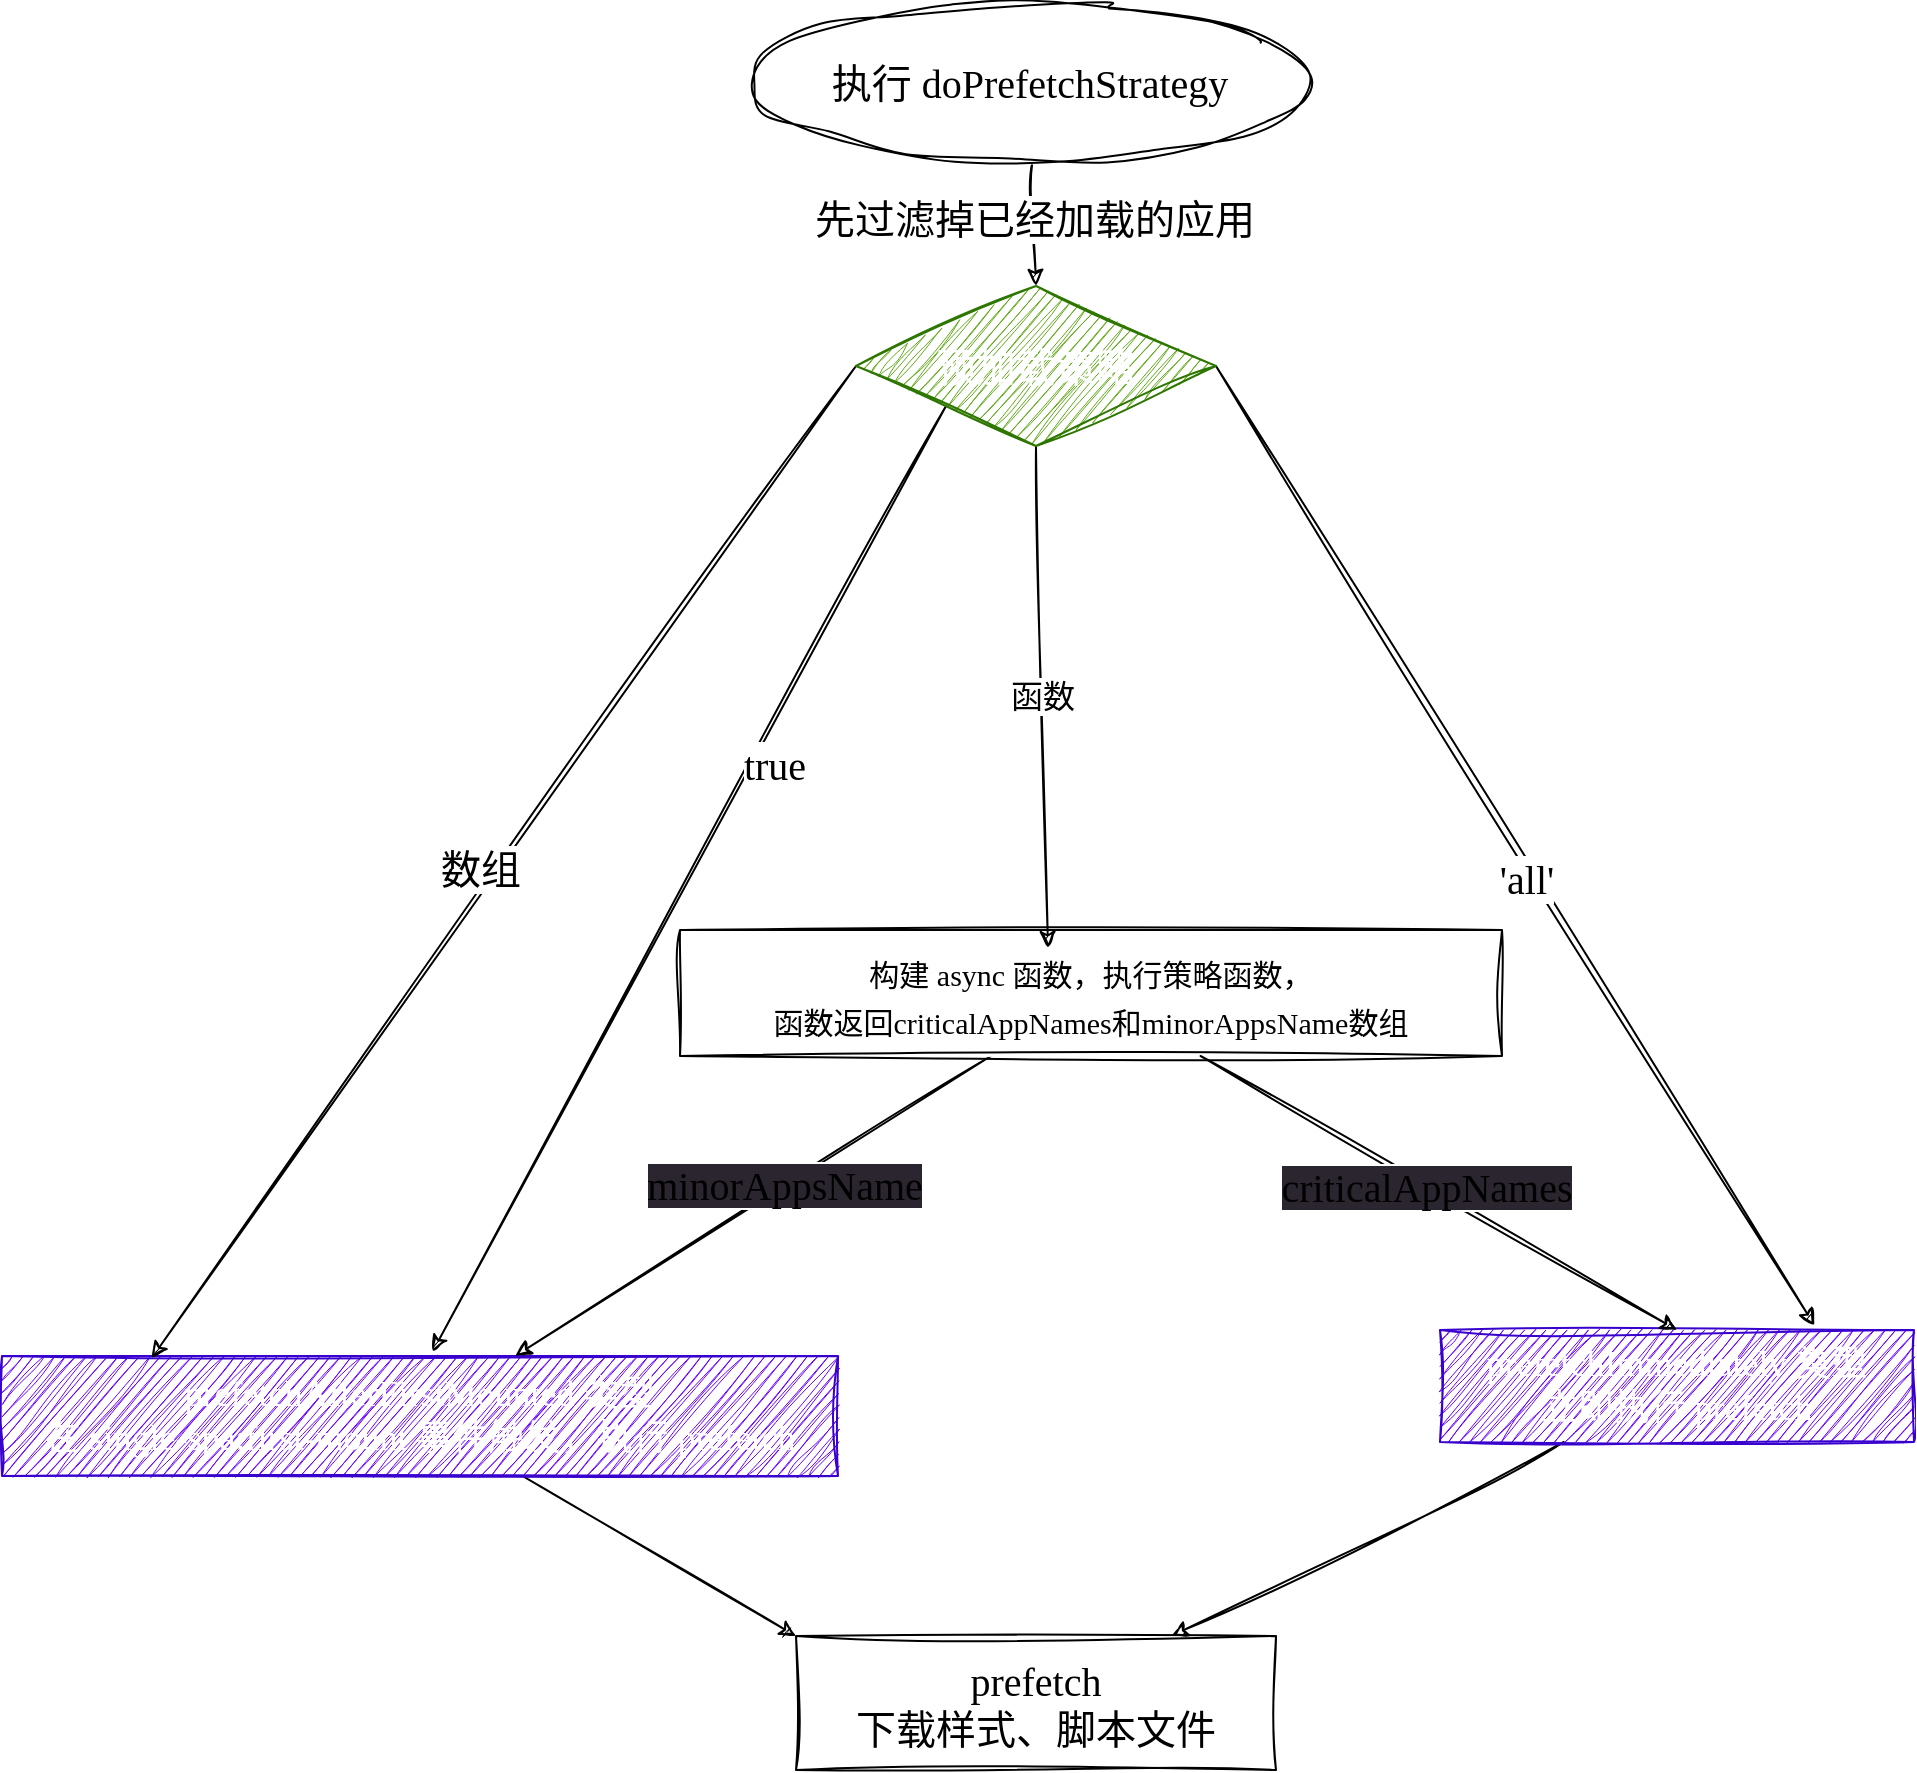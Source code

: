 <mxfile>
    <diagram id="KjzJirl024tQ4e32Xy6-" name="第 1 页">
        <mxGraphModel dx="576" dy="1014" grid="0" gridSize="10" guides="1" tooltips="1" connect="1" arrows="1" fold="1" page="1" pageScale="1" pageWidth="1600" pageHeight="1200" background="none" math="0" shadow="0">
            <root>
                <mxCell id="0"/>
                <mxCell id="1" parent="0"/>
                <mxCell id="3" value="prefetch&lt;br&gt;&lt;div&gt;下载样式、脚本文件&lt;/div&gt;" style="rounded=0;whiteSpace=wrap;html=1;sketch=1;hachureGap=4;jiggle=2;curveFitting=1;fontFamily=Tahoma;fontSize=20;" parent="1" vertex="1">
                    <mxGeometry x="594" y="845" width="240" height="67" as="geometry"/>
                </mxCell>
                <mxCell id="40" style="edgeStyle=none;sketch=1;hachureGap=4;jiggle=2;curveFitting=1;html=1;entryX=0;entryY=0;entryDx=0;entryDy=0;fontFamily=Tahoma;fontSize=16;" parent="1" source="5" target="3" edge="1">
                    <mxGeometry relative="1" as="geometry"/>
                </mxCell>
                <mxCell id="5" value="&lt;font style=&quot;font-size: 18px;&quot;&gt;prefetchAfterFirstMounted 类型&lt;br style=&quot;font-size: 18px;&quot;&gt;&lt;/font&gt;&lt;div style=&quot;font-size: 18px;&quot;&gt;&lt;font style=&quot;font-size: 18px;&quot;&gt;在 single-spa:first-mount 事件触发，执行&amp;nbsp;prefetch&lt;/font&gt;&lt;/div&gt;" style="rounded=0;whiteSpace=wrap;html=1;sketch=1;hachureGap=4;jiggle=2;curveFitting=1;fontFamily=Tahoma;fontSize=18;fillColor=#6a00ff;fontColor=#ffffff;strokeColor=#3700CC;" parent="1" vertex="1">
                    <mxGeometry x="197" y="705" width="418" height="60" as="geometry"/>
                </mxCell>
                <mxCell id="41" style="edgeStyle=none;sketch=1;hachureGap=4;jiggle=2;curveFitting=1;html=1;fontFamily=Tahoma;fontSize=16;" parent="1" source="6" target="3" edge="1">
                    <mxGeometry relative="1" as="geometry"/>
                </mxCell>
                <mxCell id="6" value="&lt;font style=&quot;font-size: 18px;&quot;&gt;prefetchImmediately 类型&lt;br style=&quot;font-size: 18px;&quot;&gt;&lt;/font&gt;&lt;div style=&quot;font-size: 18px;&quot;&gt;&lt;font style=&quot;font-size: 18px;&quot;&gt;立即执行&amp;nbsp;prefetch&lt;/font&gt;&lt;/div&gt;" style="rounded=0;whiteSpace=wrap;html=1;sketch=1;hachureGap=4;jiggle=2;curveFitting=1;fontFamily=Tahoma;fontSize=18;fillColor=#6a00ff;fontColor=#ffffff;strokeColor=#3700CC;" parent="1" vertex="1">
                    <mxGeometry x="916" y="692" width="237" height="56" as="geometry"/>
                </mxCell>
                <mxCell id="26" style="edgeStyle=none;sketch=1;hachureGap=4;jiggle=2;curveFitting=1;html=1;entryX=0.5;entryY=0;entryDx=0;entryDy=0;fontFamily=Tahoma;fontSize=16;" parent="1" source="7" target="25" edge="1">
                    <mxGeometry relative="1" as="geometry"/>
                </mxCell>
                <mxCell id="27" value="先过滤掉已经加载的应用" style="edgeLabel;html=1;align=center;verticalAlign=middle;resizable=0;points=[];fontSize=20;fontFamily=Tahoma;" parent="26" vertex="1" connectable="0">
                    <mxGeometry x="-0.103" relative="1" as="geometry">
                        <mxPoint as="offset"/>
                    </mxGeometry>
                </mxCell>
                <mxCell id="7" value="执行&amp;nbsp;doPrefetchStrategy" style="ellipse;whiteSpace=wrap;html=1;sketch=1;hachureGap=4;jiggle=2;curveFitting=1;fontFamily=Tahoma;fontSize=20;" parent="1" vertex="1">
                    <mxGeometry x="571" y="28" width="280" height="80" as="geometry"/>
                </mxCell>
                <mxCell id="37" value="&lt;span style=&quot;font-size: 20px; background-color: rgb(42, 37, 47);&quot;&gt;criticalAppNames&lt;/span&gt;" style="edgeStyle=none;sketch=1;hachureGap=4;jiggle=2;curveFitting=1;html=1;entryX=0.5;entryY=0;entryDx=0;entryDy=0;fontFamily=Tahoma;fontSize=16;" parent="1" source="11" target="6" edge="1">
                    <mxGeometry x="-0.055" relative="1" as="geometry">
                        <mxPoint as="offset"/>
                    </mxGeometry>
                </mxCell>
                <mxCell id="38" style="edgeStyle=none;sketch=1;hachureGap=4;jiggle=2;curveFitting=1;html=1;fontFamily=Tahoma;fontSize=16;" parent="1" source="11" target="5" edge="1">
                    <mxGeometry relative="1" as="geometry"/>
                </mxCell>
                <mxCell id="39" value="&lt;span style=&quot;background-color: rgb(42, 37, 47);&quot;&gt;minorAppsName&lt;/span&gt;" style="edgeLabel;html=1;align=center;verticalAlign=middle;resizable=0;points=[];fontSize=20;fontFamily=Tahoma;" parent="38" vertex="1" connectable="0">
                    <mxGeometry x="-0.132" y="-2" relative="1" as="geometry">
                        <mxPoint as="offset"/>
                    </mxGeometry>
                </mxCell>
                <mxCell id="11" value="&lt;font style=&quot;font-size: 15px;&quot;&gt;构建 async 函数，执行策略函数，&lt;br&gt;函数返回criticalAppNames和minorAppsName数组&lt;/font&gt;" style="whiteSpace=wrap;html=1;fontSize=20;fontFamily=Tahoma;sketch=1;hachureGap=4;jiggle=2;curveFitting=1;" parent="1" vertex="1">
                    <mxGeometry x="536" y="492" width="411" height="63" as="geometry"/>
                </mxCell>
                <mxCell id="28" style="edgeStyle=none;sketch=1;hachureGap=4;jiggle=2;curveFitting=1;html=1;entryX=0.179;entryY=0.018;entryDx=0;entryDy=0;fontFamily=Tahoma;fontSize=16;entryPerimeter=0;exitX=0;exitY=0.5;exitDx=0;exitDy=0;" parent="1" source="25" target="5" edge="1">
                    <mxGeometry relative="1" as="geometry">
                        <mxPoint x="670" y="260" as="sourcePoint"/>
                        <mxPoint x="220" y="410" as="targetPoint"/>
                    </mxGeometry>
                </mxCell>
                <mxCell id="33" value="数组" style="edgeLabel;html=1;align=center;verticalAlign=middle;resizable=0;points=[];fontSize=20;fontFamily=Tahoma;" parent="28" vertex="1" connectable="0">
                    <mxGeometry x="0.021" y="-5" relative="1" as="geometry">
                        <mxPoint x="-4" as="offset"/>
                    </mxGeometry>
                </mxCell>
                <mxCell id="29" value="函数" style="edgeStyle=none;sketch=1;hachureGap=4;jiggle=2;curveFitting=1;html=1;exitX=0.5;exitY=1;exitDx=0;exitDy=0;fontFamily=Tahoma;fontSize=16;" parent="1" source="25" edge="1">
                    <mxGeometry relative="1" as="geometry">
                        <mxPoint x="720" y="501" as="targetPoint"/>
                    </mxGeometry>
                </mxCell>
                <mxCell id="30" style="edgeStyle=none;sketch=1;hachureGap=4;jiggle=2;curveFitting=1;html=1;entryX=0.515;entryY=-0.036;entryDx=0;entryDy=0;entryPerimeter=0;fontFamily=Tahoma;fontSize=16;exitX=0;exitY=1;exitDx=0;exitDy=0;" parent="1" source="25" target="5" edge="1">
                    <mxGeometry relative="1" as="geometry">
                        <mxPoint x="813.44" y="409.4" as="targetPoint"/>
                    </mxGeometry>
                </mxCell>
                <mxCell id="34" value="true" style="edgeLabel;html=1;align=center;verticalAlign=middle;resizable=0;points=[];fontSize=20;fontFamily=Tahoma;" parent="30" vertex="1" connectable="0">
                    <mxGeometry x="0.139" y="-3" relative="1" as="geometry">
                        <mxPoint x="63" y="-89" as="offset"/>
                    </mxGeometry>
                </mxCell>
                <mxCell id="31" style="edgeStyle=none;sketch=1;hachureGap=4;jiggle=2;curveFitting=1;html=1;exitX=1;exitY=0.5;exitDx=0;exitDy=0;fontFamily=Tahoma;fontSize=16;entryX=0.79;entryY=-0.042;entryDx=0;entryDy=0;entryPerimeter=0;" parent="1" source="25" target="6" edge="1">
                    <mxGeometry relative="1" as="geometry">
                        <mxPoint x="977.44" y="406.4" as="targetPoint"/>
                    </mxGeometry>
                </mxCell>
                <mxCell id="35" value="'all'" style="edgeLabel;html=1;align=center;verticalAlign=middle;resizable=0;points=[];fontSize=20;fontFamily=Tahoma;" parent="31" vertex="1" connectable="0">
                    <mxGeometry x="0.063" relative="1" as="geometry">
                        <mxPoint x="-4" y="1" as="offset"/>
                    </mxGeometry>
                </mxCell>
                <mxCell id="25" value="预加载策略" style="rhombus;whiteSpace=wrap;html=1;sketch=1;hachureGap=4;jiggle=2;curveFitting=1;fontFamily=Tahoma;fontSize=20;labelBackgroundColor=none;fillColor=#60a917;fontColor=#ffffff;strokeColor=#2D7600;" parent="1" vertex="1">
                    <mxGeometry x="624" y="170" width="180" height="80" as="geometry"/>
                </mxCell>
            </root>
        </mxGraphModel>
    </diagram>
    <diagram id="JIttn6mqyrQ8DnGvyuTR" name="第 2 页">
        <mxGraphModel dx="766" dy="1078" grid="0" gridSize="10" guides="1" tooltips="1" connect="1" arrows="1" fold="1" page="1" pageScale="1" pageWidth="1600" pageHeight="1200" math="0" shadow="0">
            <root>
                <mxCell id="0"/>
                <mxCell id="1" parent="0"/>
                <mxCell id="bD539MDN6LeMRnjOUmCd-3" value="" style="edgeStyle=none;sketch=1;hachureGap=4;jiggle=2;curveFitting=1;fontFamily=Helvetica;fontSize=15;fontColor=#FFFFFF;html=1;fontStyle=1" parent="1" source="bD539MDN6LeMRnjOUmCd-1" target="bD539MDN6LeMRnjOUmCd-2" edge="1">
                    <mxGeometry relative="1" as="geometry"/>
                </mxCell>
                <mxCell id="bD539MDN6LeMRnjOUmCd-1" value="render" style="rounded=0;whiteSpace=wrap;sketch=1;hachureGap=4;jiggle=2;curveFitting=1;fontFamily=Helvetica;fontSize=15;fontColor=#FFFFFF;html=1;fontStyle=1" parent="1" vertex="1">
                    <mxGeometry x="675" y="197" width="120" height="45" as="geometry"/>
                </mxCell>
                <mxCell id="eWYh-y5OS6FWXEgttPDk-1" style="edgeStyle=none;sketch=1;hachureGap=4;jiggle=2;curveFitting=1;html=1;exitX=0.5;exitY=1;exitDx=0;exitDy=0;entryX=0.5;entryY=0;entryDx=0;entryDy=0;fontFamily=Helvetica;fontSize=15;fontStyle=1" parent="1" source="bD539MDN6LeMRnjOUmCd-2" target="bD539MDN6LeMRnjOUmCd-8" edge="1">
                    <mxGeometry relative="1" as="geometry"/>
                </mxCell>
                <mxCell id="eWYh-y5OS6FWXEgttPDk-2" value="&lt;span style=&quot;color: rgb(255, 255, 255); font-size: 15px; background-color: rgb(42, 37, 47);&quot;&gt;旧版渲染函数写法&lt;/span&gt;" style="edgeLabel;html=1;align=center;verticalAlign=middle;resizable=0;points=[];fontSize=15;fontFamily=Helvetica;fontStyle=1" parent="eWYh-y5OS6FWXEgttPDk-1" vertex="1" connectable="0">
                    <mxGeometry x="0.195" y="-3" relative="1" as="geometry">
                        <mxPoint x="12" y="-14" as="offset"/>
                    </mxGeometry>
                </mxCell>
                <mxCell id="eWYh-y5OS6FWXEgttPDk-3" style="edgeStyle=none;sketch=1;hachureGap=4;jiggle=2;curveFitting=1;html=1;entryX=0.5;entryY=0;entryDx=0;entryDy=0;fontFamily=Helvetica;fontSize=15;fontStyle=1" parent="1" source="bD539MDN6LeMRnjOUmCd-2" target="bD539MDN6LeMRnjOUmCd-16" edge="1">
                    <mxGeometry relative="1" as="geometry"/>
                </mxCell>
                <mxCell id="eWYh-y5OS6FWXEgttPDk-4" value="container 配置写法" style="edgeLabel;html=1;align=center;verticalAlign=middle;resizable=0;points=[];fontSize=15;fontFamily=Helvetica;fontStyle=1" parent="eWYh-y5OS6FWXEgttPDk-3" vertex="1" connectable="0">
                    <mxGeometry x="-0.103" y="-2" relative="1" as="geometry">
                        <mxPoint as="offset"/>
                    </mxGeometry>
                </mxCell>
                <mxCell id="bD539MDN6LeMRnjOUmCd-2" value="参数：{&amp;nbsp;element,&amp;nbsp;loading,&amp;nbsp;container&amp;nbsp;},&amp;nbsp;phase" style="whiteSpace=wrap;fontSize=15;fontFamily=Helvetica;rounded=0;sketch=1;hachureGap=4;jiggle=2;curveFitting=1;fontColor=#FFFFFF;html=1;fontStyle=1" parent="1" vertex="1">
                    <mxGeometry x="550.5" y="282" width="369" height="45" as="geometry"/>
                </mxCell>
                <mxCell id="bD539MDN6LeMRnjOUmCd-13" value="" style="edgeStyle=none;sketch=1;hachureGap=4;jiggle=2;curveFitting=1;fontFamily=Helvetica;fontSize=15;fontColor=#FFFFFF;html=1;fontStyle=1" parent="1" source="bD539MDN6LeMRnjOUmCd-8" target="bD539MDN6LeMRnjOUmCd-14" edge="1">
                    <mxGeometry relative="1" as="geometry">
                        <mxPoint x="575" y="776.364" as="targetPoint"/>
                    </mxGeometry>
                </mxCell>
                <mxCell id="bD539MDN6LeMRnjOUmCd-8" value="&lt;font color=&quot;#cccc00&quot; style=&quot;font-size: 15px;&quot;&gt;app.render&lt;/font&gt;({ loading, appContent: element ? appContent : '' })" style="whiteSpace=wrap;fontSize=15;fontFamily=Helvetica;rounded=0;sketch=1;hachureGap=4;jiggle=2;curveFitting=1;fontColor=#FFFFFF;html=1;fontStyle=1" parent="1" vertex="1">
                    <mxGeometry x="214" y="428" width="511" height="59" as="geometry"/>
                </mxCell>
                <mxCell id="bD539MDN6LeMRnjOUmCd-14" value="类写法，让业务代码自行通过 ReactDOM 完成渲染" style="rounded=0;whiteSpace=wrap;sketch=1;hachureGap=4;jiggle=2;curveFitting=1;fontFamily=Helvetica;fontSize=15;fontColor=#ffffff;html=1;fontStyle=1;fillColor=#60a917;strokeColor=#2D7600;" parent="1" vertex="1">
                    <mxGeometry x="273" y="538" width="398" height="58" as="geometry"/>
                </mxCell>
                <mxCell id="bD539MDN6LeMRnjOUmCd-21" value="" style="edgeStyle=none;sketch=1;hachureGap=4;jiggle=2;curveFitting=1;fontFamily=Helvetica;fontSize=15;fontColor=#FFFFFF;html=1;fontStyle=1" parent="1" source="bD539MDN6LeMRnjOUmCd-16" target="bD539MDN6LeMRnjOUmCd-20" edge="1">
                    <mxGeometry relative="1" as="geometry"/>
                </mxCell>
                <mxCell id="bD539MDN6LeMRnjOUmCd-16" value="找到容器DOM：container 可以是一个 HTMLElement 或者通过&amp;nbsp; querySelector&amp;nbsp;" style="whiteSpace=wrap;fontSize=15;fontFamily=Helvetica;rounded=0;sketch=1;hachureGap=4;jiggle=2;curveFitting=1;fontColor=#FFFFFF;html=1;fontStyle=1" parent="1" vertex="1">
                    <mxGeometry x="751" y="429" width="600" height="58" as="geometry"/>
                </mxCell>
                <mxCell id="bD539MDN6LeMRnjOUmCd-23" value="" style="edgeStyle=none;sketch=1;hachureGap=4;jiggle=2;curveFitting=1;fontFamily=Helvetica;fontSize=15;fontColor=#FFFFFF;html=1;fontStyle=1;entryX=0.5;entryY=0;entryDx=0;entryDy=0;" parent="1" source="bD539MDN6LeMRnjOUmCd-20" target="bD539MDN6LeMRnjOUmCd-27" edge="1">
                    <mxGeometry relative="1" as="geometry">
                        <mxPoint x="830.437" y="739" as="targetPoint"/>
                    </mxGeometry>
                </mxCell>
                <mxCell id="bD539MDN6LeMRnjOUmCd-37" value="&lt;span style=&quot;background-color: rgb(42, 37, 47); font-size: 15px;&quot;&gt;如果不是未挂载阶段&lt;/span&gt;" style="edgeLabel;html=1;align=center;verticalAlign=middle;resizable=0;points=[];fontSize=15;fontFamily=Helvetica;fontColor=#FFFFFF;fontStyle=1" parent="bD539MDN6LeMRnjOUmCd-23" vertex="1" connectable="0">
                    <mxGeometry x="-0.189" y="2" relative="1" as="geometry">
                        <mxPoint as="offset"/>
                    </mxGeometry>
                </mxCell>
                <mxCell id="bD539MDN6LeMRnjOUmCd-33" value="" style="edgeStyle=none;sketch=1;hachureGap=4;jiggle=2;curveFitting=1;fontFamily=Helvetica;fontSize=15;fontColor=#FFFFFF;html=1;fontStyle=1" parent="1" source="bD539MDN6LeMRnjOUmCd-20" target="bD539MDN6LeMRnjOUmCd-32" edge="1">
                    <mxGeometry relative="1" as="geometry"/>
                </mxCell>
                <mxCell id="bD539MDN6LeMRnjOUmCd-38" value="unmounted 阶段" style="edgeLabel;html=1;align=center;verticalAlign=middle;resizable=0;points=[];fontSize=15;fontFamily=Helvetica;fontColor=#FFFFFF;fontStyle=1" parent="bD539MDN6LeMRnjOUmCd-33" vertex="1" connectable="0">
                    <mxGeometry x="-0.411" relative="1" as="geometry">
                        <mxPoint as="offset"/>
                    </mxGeometry>
                </mxCell>
                <mxCell id="bD539MDN6LeMRnjOUmCd-20" value="判断当前&amp;nbsp;phase&amp;nbsp;" style="rhombus;whiteSpace=wrap;fontSize=15;fontFamily=Helvetica;rounded=0;sketch=1;hachureGap=4;jiggle=2;curveFitting=1;fontColor=#FFFFFF;html=1;fontStyle=1" parent="1" vertex="1">
                    <mxGeometry x="869" y="542" width="364" height="58" as="geometry"/>
                </mxCell>
                <mxCell id="bD539MDN6LeMRnjOUmCd-30" value="" style="edgeStyle=none;sketch=1;hachureGap=4;jiggle=2;curveFitting=1;fontFamily=Helvetica;fontSize=15;fontColor=#FFFFFF;html=1;fontStyle=1" parent="1" source="bD539MDN6LeMRnjOUmCd-27" target="bD539MDN6LeMRnjOUmCd-29" edge="1">
                    <mxGeometry relative="1" as="geometry"/>
                </mxCell>
                <mxCell id="bD539MDN6LeMRnjOUmCd-39" value="&lt;span style=&quot;background-color: rgb(42, 37, 47); font-size: 15px;&quot;&gt;不存在&lt;/span&gt;" style="edgeLabel;html=1;align=center;verticalAlign=middle;resizable=0;points=[];fontSize=15;fontFamily=Helvetica;fontColor=#FFFFFF;fontStyle=1" parent="bD539MDN6LeMRnjOUmCd-30" vertex="1" connectable="0">
                    <mxGeometry x="-0.146" y="-2" relative="1" as="geometry">
                        <mxPoint as="offset"/>
                    </mxGeometry>
                </mxCell>
                <mxCell id="bD539MDN6LeMRnjOUmCd-40" style="edgeStyle=none;sketch=1;hachureGap=4;jiggle=2;curveFitting=1;html=1;exitX=1;exitY=0.5;exitDx=0;exitDy=0;entryX=0;entryY=0.5;entryDx=0;entryDy=0;fontFamily=Helvetica;fontSize=15;fontColor=#FFFFFF;fontStyle=1" parent="1" source="bD539MDN6LeMRnjOUmCd-27" target="bD539MDN6LeMRnjOUmCd-32" edge="1">
                    <mxGeometry relative="1" as="geometry"/>
                </mxCell>
                <mxCell id="bD539MDN6LeMRnjOUmCd-41" value="存在" style="edgeLabel;html=1;align=center;verticalAlign=middle;resizable=0;points=[];fontSize=15;fontFamily=Helvetica;fontColor=#FFFFFF;fontStyle=1" parent="bD539MDN6LeMRnjOUmCd-40" vertex="1" connectable="0">
                    <mxGeometry x="-0.178" y="1" relative="1" as="geometry">
                        <mxPoint as="offset"/>
                    </mxGeometry>
                </mxCell>
                <mxCell id="bD539MDN6LeMRnjOUmCd-27" value="断言容器DOM" style="rhombus;whiteSpace=wrap;fontSize=15;fontColor=#FFFFFF;rounded=0;sketch=1;hachureGap=4;jiggle=2;curveFitting=1;fontFamily=Helvetica;html=1;fontStyle=1" parent="1" vertex="1">
                    <mxGeometry x="398" y="702" width="174.01" height="63" as="geometry"/>
                </mxCell>
                <mxCell id="bD539MDN6LeMRnjOUmCd-29" value="抛出错误 结束" style="whiteSpace=wrap;fontSize=15;fontFamily=Helvetica;fontColor=#ffffff;rounded=0;sketch=1;hachureGap=4;jiggle=2;curveFitting=1;html=1;fontStyle=1;fillColor=#60a917;strokeColor=#2D7600;" parent="1" vertex="1">
                    <mxGeometry x="417" y="878" width="129.01" height="37" as="geometry"/>
                </mxCell>
                <mxCell id="bD539MDN6LeMRnjOUmCd-36" value="" style="edgeStyle=none;sketch=1;hachureGap=4;jiggle=2;curveFitting=1;fontFamily=Helvetica;fontSize=15;fontColor=#FFFFFF;html=1;fontStyle=1" parent="1" source="bD539MDN6LeMRnjOUmCd-32" target="bD539MDN6LeMRnjOUmCd-35" edge="1">
                    <mxGeometry relative="1" as="geometry"/>
                </mxCell>
                <mxCell id="RpKXkGBSNeJJ8kLqT5aS-1" value="是" style="edgeLabel;html=1;align=center;verticalAlign=middle;resizable=0;points=[];fontSize=15;fontFamily=Helvetica;fontStyle=1" parent="bD539MDN6LeMRnjOUmCd-36" vertex="1" connectable="0">
                    <mxGeometry x="-0.249" y="-2" relative="1" as="geometry">
                        <mxPoint as="offset"/>
                    </mxGeometry>
                </mxCell>
                <mxCell id="RpKXkGBSNeJJ8kLqT5aS-3" value="" style="edgeStyle=none;sketch=1;hachureGap=4;jiggle=2;curveFitting=1;html=1;fontFamily=Helvetica;fontSize=15;fontStyle=1" parent="1" source="bD539MDN6LeMRnjOUmCd-32" target="RpKXkGBSNeJJ8kLqT5aS-2" edge="1">
                    <mxGeometry relative="1" as="geometry"/>
                </mxCell>
                <mxCell id="RpKXkGBSNeJJ8kLqT5aS-4" value="否" style="edgeLabel;html=1;align=center;verticalAlign=middle;resizable=0;points=[];fontSize=15;fontFamily=Helvetica;fontStyle=1" parent="RpKXkGBSNeJJ8kLqT5aS-3" vertex="1" connectable="0">
                    <mxGeometry x="-0.198" y="2" relative="1" as="geometry">
                        <mxPoint as="offset"/>
                    </mxGeometry>
                </mxCell>
                <mxCell id="bD539MDN6LeMRnjOUmCd-32" value="&lt;font color=&quot;#cc6600&quot; style=&quot;font-size: 15px;&quot;&gt;&lt;span style=&quot;font-size: 15px;&quot;&gt;如果容器DOM存在且不包含element&lt;/span&gt;&lt;/font&gt;" style="rhombus;whiteSpace=wrap;fontSize=15;fontFamily=Helvetica;rounded=0;sketch=1;hachureGap=4;jiggle=2;curveFitting=1;fontColor=#FFFFFF;html=1;fontStyle=1" parent="1" vertex="1">
                    <mxGeometry x="851" y="695" width="409" height="88" as="geometry"/>
                </mxCell>
                <mxCell id="bD539MDN6LeMRnjOUmCd-35" value="&lt;font style=&quot;font-size: 15px;&quot;&gt;&lt;span style=&quot;font-size: 15px;&quot;&gt;清空容器，如果element 存在，将其appendChild到容器中&lt;/span&gt;&lt;/font&gt;" style="whiteSpace=wrap;fontSize=15;fontColor=#FF0080;rounded=0;sketch=1;hachureGap=4;jiggle=2;curveFitting=1;fontFamily=Helvetica;html=1;fontStyle=1;fillColor=#60a917;strokeColor=#2D7600;" parent="1" vertex="1">
                    <mxGeometry x="604" y="874" width="465" height="39" as="geometry"/>
                </mxCell>
                <mxCell id="RpKXkGBSNeJJ8kLqT5aS-2" value="不处理，因为本函数会重复执行，需要判断是否包含了已经" style="whiteSpace=wrap;html=1;fontSize=15;fontFamily=Helvetica;fontColor=#ffffff;rounded=0;sketch=1;hachureGap=4;jiggle=2;curveFitting=1;fontStyle=1;fillColor=#60a917;strokeColor=#2D7600;" parent="1" vertex="1">
                    <mxGeometry x="1135" y="840" width="225" height="73" as="geometry"/>
                </mxCell>
            </root>
        </mxGraphModel>
    </diagram>
    <diagram id="gcI-IntVb7TzPPgetfaZ" name="第 3 页">
        <mxGraphModel dx="2322" dy="1427" grid="0" gridSize="10" guides="1" tooltips="1" connect="1" arrows="1" fold="1" page="0" pageScale="1" pageWidth="827" pageHeight="1169" math="0" shadow="0">
            <root>
                <mxCell id="0"/>
                <mxCell id="1" parent="0"/>
                <mxCell id="yS2Urp0Ei4tSVnjjJfgf-2" style="edgeStyle=none;html=1;entryX=0.5;entryY=0;entryDx=0;entryDy=0;fontFamily=Verdana;fontColor=#FF6666;labelBackgroundColor=none;fontSize=14;fontStyle=1" parent="1" source="yS2Urp0Ei4tSVnjjJfgf-1" target="yS2Urp0Ei4tSVnjjJfgf-3" edge="1">
                    <mxGeometry relative="1" as="geometry">
                        <mxPoint x="118" y="89.741" as="targetPoint"/>
                    </mxGeometry>
                </mxCell>
                <mxCell id="yS2Urp0Ei4tSVnjjJfgf-37" value="1、创建&amp;nbsp;sandbox 实例" style="edgeLabel;html=1;align=center;verticalAlign=middle;resizable=0;points=[];fontSize=14;fontFamily=Garamond;fontColor=#F0F0F0;fontStyle=1" parent="yS2Urp0Ei4tSVnjjJfgf-2" vertex="1" connectable="0">
                    <mxGeometry x="-0.578" relative="1" as="geometry">
                        <mxPoint y="29" as="offset"/>
                    </mxGeometry>
                </mxCell>
                <mxCell id="yS2Urp0Ei4tSVnjjJfgf-1" value="createSandboxContainer&lt;br style=&quot;font-size: 14px;&quot;&gt;创建沙箱函数" style="rounded=1;whiteSpace=wrap;html=1;strokeWidth=2;fillWeight=4;hachureGap=8;hachureAngle=45;fillColor=#008a00;sketch=1;fontColor=#FF6666;strokeColor=#005700;fontFamily=Verdana;labelBackgroundColor=none;fontStyle=1;fontSize=14;" parent="1" vertex="1">
                    <mxGeometry x="-1" y="-30" width="239" height="45" as="geometry"/>
                </mxCell>
                <mxCell id="yS2Urp0Ei4tSVnjjJfgf-6" value="&lt;span style=&quot;color: rgb(255, 255, 255); font-size: 14px;&quot;&gt;函数内部执行&lt;/span&gt;" style="edgeStyle=none;html=1;fontFamily=Verdana;fontColor=#FF6666;labelBackgroundColor=default;fontSize=14;fontStyle=1" parent="1" source="yS2Urp0Ei4tSVnjjJfgf-3" target="yS2Urp0Ei4tSVnjjJfgf-5" edge="1">
                    <mxGeometry x="-0.079" y="2" relative="1" as="geometry">
                        <mxPoint as="offset"/>
                    </mxGeometry>
                </mxCell>
                <mxCell id="yS2Urp0Ei4tSVnjjJfgf-8" value="" style="edgeStyle=none;html=1;fontFamily=Verdana;fontColor=#FF6666;labelBackgroundColor=none;fontSize=14;fontStyle=1" parent="1" source="yS2Urp0Ei4tSVnjjJfgf-3" target="yS2Urp0Ei4tSVnjjJfgf-7" edge="1">
                    <mxGeometry relative="1" as="geometry"/>
                </mxCell>
                <mxCell id="yS2Urp0Ei4tSVnjjJfgf-36" value="&lt;font style=&quot;font-size: 14px;&quot; color=&quot;#f0f0f0&quot;&gt;返回值的&amp;nbsp;&lt;/font&gt;&lt;font color=&quot;#f0f0f0&quot; style=&quot;font-size: 14px;&quot;&gt;&lt;span style=&quot;font-size: 14px;&quot;&gt;mount 函数中执行&lt;/span&gt;&lt;/font&gt;" style="edgeLabel;html=1;align=center;verticalAlign=middle;resizable=0;points=[];fontSize=14;fontFamily=Garamond;fontColor=#FF6666;fontStyle=1" parent="yS2Urp0Ei4tSVnjjJfgf-8" vertex="1" connectable="0">
                    <mxGeometry x="-0.111" y="-3" relative="1" as="geometry">
                        <mxPoint y="-1" as="offset"/>
                    </mxGeometry>
                </mxCell>
                <mxCell id="yS2Urp0Ei4tSVnjjJfgf-3" value="&lt;span style=&quot;font-size: 14px; text-align: left;&quot;&gt;2、补&lt;/span&gt;&lt;span style=&quot;font-size: 14px; text-align: left;&quot;&gt;丁&lt;/span&gt;&lt;span style=&quot;font-size: 14px; text-align: left;&quot;&gt;处理&lt;/span&gt;" style="rounded=0;whiteSpace=wrap;html=1;fontFamily=Verdana;fontColor=#FF6666;labelBackgroundColor=none;fontSize=14;fontStyle=1" parent="1" vertex="1">
                    <mxGeometry x="58" y="103" width="116" height="39" as="geometry"/>
                </mxCell>
                <mxCell id="yS2Urp0Ei4tSVnjjJfgf-14" style="edgeStyle=none;html=1;entryX=0.5;entryY=0;entryDx=0;entryDy=0;fontFamily=Verdana;fontColor=#FF6666;labelBackgroundColor=none;fontSize=14;fontStyle=1" parent="1" source="yS2Urp0Ei4tSVnjjJfgf-5" target="yS2Urp0Ei4tSVnjjJfgf-9" edge="1">
                    <mxGeometry relative="1" as="geometry"/>
                </mxCell>
                <mxCell id="yS2Urp0Ei4tSVnjjJfgf-15" style="edgeStyle=none;html=1;entryX=0.5;entryY=0;entryDx=0;entryDy=0;fontFamily=Verdana;fontColor=#FF6666;labelBackgroundColor=none;fontSize=14;fontStyle=1" parent="1" source="yS2Urp0Ei4tSVnjjJfgf-5" target="yS2Urp0Ei4tSVnjjJfgf-10" edge="1">
                    <mxGeometry relative="1" as="geometry"/>
                </mxCell>
                <mxCell id="yS2Urp0Ei4tSVnjjJfgf-5" value="&lt;span style=&quot;font-size: 14px; text-align: left;&quot;&gt;patch&lt;/span&gt;&lt;span style=&quot;font-size: 14px; text-align: left;&quot;&gt;At&lt;/span&gt;&lt;span style=&quot;font-size: 14px; text-align: left;&quot;&gt;Boot&lt;/span&gt;&lt;span style=&quot;font-size: 14px; text-align: left;&quot;&gt;str&lt;/span&gt;&lt;span style=&quot;font-size: 14px; text-align: left;&quot;&gt;apping&lt;br style=&quot;font-size: 14px;&quot;&gt;&lt;/span&gt;&lt;span style=&quot;font-size: 14px; text-align: left;&quot;&gt;在&lt;/span&gt;&lt;span style=&quot;font-size: 14px; text-align: left;&quot;&gt;应用&lt;/span&gt;&lt;span style=&quot;font-size: 14px; text-align: left;&quot;&gt;启动&lt;/span&gt;&lt;span style=&quot;font-size: 14px; text-align: left;&quot;&gt;时&lt;/span&gt;&lt;span style=&quot;font-size: 14px; text-align: left;&quot;&gt;对&lt;/span&gt;&lt;span style=&quot;font-size: 14px; text-align: left;&quot;&gt;沙&lt;/span&gt;&lt;span style=&quot;font-size: 14px; text-align: left;&quot;&gt;箱&lt;/span&gt;&lt;span style=&quot;font-size: 14px; text-align: left;&quot;&gt;进行&lt;/span&gt;&lt;span style=&quot;font-size: 14px; text-align: left;&quot;&gt;补&lt;/span&gt;&lt;span style=&quot;font-size: 14px; text-align: left;&quot;&gt;丁&lt;/span&gt;&lt;span style=&quot;font-size: 14px; text-align: left;&quot;&gt;处理&lt;/span&gt;&lt;span style=&quot;font-size: 14px; text-align: left;&quot;&gt;&lt;br style=&quot;font-size: 14px;&quot;&gt;&lt;/span&gt;" style="rounded=0;whiteSpace=wrap;html=1;fontFamily=Verdana;fontColor=#3333FF;labelBackgroundColor=none;fontStyle=1;fontSize=14;" parent="1" vertex="1">
                    <mxGeometry x="-228" y="218" width="240" height="67" as="geometry"/>
                </mxCell>
                <mxCell id="yS2Urp0Ei4tSVnjjJfgf-11" style="edgeStyle=none;html=1;entryX=0.5;entryY=0;entryDx=0;entryDy=0;fontFamily=Verdana;fontColor=#FF6666;labelBackgroundColor=none;fontSize=14;fontStyle=1" parent="1" source="yS2Urp0Ei4tSVnjjJfgf-7" target="yS2Urp0Ei4tSVnjjJfgf-10" edge="1">
                    <mxGeometry relative="1" as="geometry"/>
                </mxCell>
                <mxCell id="yS2Urp0Ei4tSVnjjJfgf-12" value="&lt;span style=&quot;font-size: 14px; text-align: left; border-radius: 4px; padding: 1px 4px; word-break: break-word; cursor: pointer;&quot; class=&quot;markdown-inline-code&quot;&gt;mounting&lt;/span&gt;&lt;span style=&quot;font-size: 14px; text-align: left;&quot;&gt;&amp;nbsp;参数&lt;/span&gt;&lt;span style=&quot;font-size: 14px; text-align: left;&quot;&gt;为&lt;/span&gt;&lt;span style=&quot;font-size: 14px; text-align: left;&quot;&gt;&amp;nbsp;&lt;/span&gt;&lt;span style=&quot;font-size: 14px; text-align: left; border-radius: 4px; padding: 1px 4px; word-break: break-word; cursor: pointer;&quot; class=&quot;markdown-inline-code&quot;&gt;true&lt;/span&gt;" style="edgeLabel;html=1;align=center;verticalAlign=middle;resizable=0;points=[];fontFamily=Verdana;fontColor=#FF6666;labelBackgroundColor=none;fontSize=14;fontStyle=1" parent="yS2Urp0Ei4tSVnjjJfgf-11" vertex="1" connectable="0">
                    <mxGeometry x="-0.303" y="-3" relative="1" as="geometry">
                        <mxPoint x="3" y="13" as="offset"/>
                    </mxGeometry>
                </mxCell>
                <mxCell id="yS2Urp0Ei4tSVnjjJfgf-13" value="&lt;span style=&quot;font-size: 14px; text-align: left; border-radius: 4px; padding: 1px 4px; word-break: break-word; cursor: pointer;&quot; class=&quot;markdown-inline-code&quot;&gt;mounting&lt;/span&gt;&lt;span style=&quot;font-size: 14px; text-align: left;&quot;&gt;&amp;nbsp;参数&lt;/span&gt;&lt;span style=&quot;font-size: 14px; text-align: left;&quot;&gt;为&lt;/span&gt;&lt;span style=&quot;font-size: 14px; text-align: left;&quot;&gt;&amp;nbsp;&lt;/span&gt;&lt;span style=&quot;font-size: 14px; text-align: left; border-radius: 4px; padding: 1px 4px; word-break: break-word; cursor: pointer;&quot; class=&quot;markdown-inline-code&quot;&gt;true&lt;/span&gt;" style="edgeStyle=none;html=1;entryX=0.5;entryY=0;entryDx=0;entryDy=0;fontFamily=Verdana;fontColor=#FF6666;labelBackgroundColor=none;fontSize=14;fontStyle=1" parent="1" source="yS2Urp0Ei4tSVnjjJfgf-7" target="yS2Urp0Ei4tSVnjjJfgf-9" edge="1">
                    <mxGeometry x="-0.003" relative="1" as="geometry">
                        <mxPoint as="offset"/>
                    </mxGeometry>
                </mxCell>
                <mxCell id="yS2Urp0Ei4tSVnjjJfgf-32" value="" style="edgeStyle=none;html=1;labelBackgroundColor=#FFFFFF;labelBorderColor=none;fontFamily=Garamond;fontSize=14;fontColor=default;fillColor=#FFFFFF;fontStyle=1" parent="1" source="yS2Urp0Ei4tSVnjjJfgf-7" target="yS2Urp0Ei4tSVnjjJfgf-31" edge="1">
                    <mxGeometry relative="1" as="geometry"/>
                </mxCell>
                <mxCell id="yS2Urp0Ei4tSVnjjJfgf-7" value="&lt;span style=&quot;font-size: 14px; text-align: left;&quot;&gt;patch&lt;/span&gt;&lt;span style=&quot;font-size: 14px; text-align: left;&quot;&gt;At&lt;/span&gt;&lt;span style=&quot;font-size: 14px; text-align: left;&quot;&gt;Mount&lt;/span&gt;&lt;span style=&quot;font-size: 14px; text-align: left;&quot;&gt;ing&lt;br style=&quot;font-size: 14px;&quot;&gt;&lt;/span&gt;&lt;span style=&quot;font-size: 14px; text-align: left;&quot;&gt;在&lt;/span&gt;&lt;span style=&quot;font-size: 14px; text-align: left;&quot;&gt;应用&lt;/span&gt;&lt;span style=&quot;font-size: 14px; text-align: left;&quot;&gt;挂&lt;/span&gt;&lt;span style=&quot;font-size: 14px; text-align: left;&quot;&gt;载&lt;/span&gt;&lt;span style=&quot;font-size: 14px; text-align: left;&quot;&gt;时&lt;/span&gt;&lt;span style=&quot;font-size: 14px; text-align: left;&quot;&gt;对&lt;/span&gt;&lt;span style=&quot;font-size: 14px; text-align: left;&quot;&gt;沙&lt;/span&gt;&lt;span style=&quot;font-size: 14px; text-align: left;&quot;&gt;箱&lt;/span&gt;&lt;span style=&quot;font-size: 14px; text-align: left;&quot;&gt;进行&lt;/span&gt;&lt;span style=&quot;font-size: 14px; text-align: left;&quot;&gt;补&lt;/span&gt;&lt;span style=&quot;font-size: 14px; text-align: left;&quot;&gt;丁&lt;/span&gt;&lt;span style=&quot;font-size: 14px; text-align: left;&quot;&gt;处理&lt;/span&gt;&lt;span style=&quot;font-size: 14px; text-align: left;&quot;&gt;&lt;br style=&quot;font-size: 14px;&quot;&gt;&lt;/span&gt;" style="rounded=0;whiteSpace=wrap;html=1;fontFamily=Verdana;fontColor=#00CCCC;labelBackgroundColor=none;fontStyle=1;fontSize=14;" parent="1" vertex="1">
                    <mxGeometry x="183" y="221" width="241" height="64" as="geometry"/>
                </mxCell>
                <mxCell id="yS2Urp0Ei4tSVnjjJfgf-21" style="edgeStyle=none;html=1;fontFamily=Verdana;fontColor=#FF6666;labelBackgroundColor=none;fontSize=14;fontStyle=1" parent="1" source="yS2Urp0Ei4tSVnjjJfgf-9" target="yS2Urp0Ei4tSVnjjJfgf-20" edge="1">
                    <mxGeometry relative="1" as="geometry"/>
                </mxCell>
                <mxCell id="yS2Urp0Ei4tSVnjjJfgf-9" value="&lt;span style=&quot;font-size: 14px; text-align: left;&quot;&gt;&amp;nbsp;&lt;/span&gt;&lt;span style=&quot;font-size: 14px; text-align: left; border-radius: 4px; padding: 1px 4px; word-break: break-word; cursor: pointer;&quot; class=&quot;markdown-inline-code&quot;&gt;patchLooseSandbox&lt;br style=&quot;font-size: 14px;&quot;&gt;&lt;span style=&quot;font-size: 14px;&quot;&gt;处理&lt;/span&gt;&lt;span style=&quot;font-size: 14px;&quot;&gt;松&lt;/span&gt;&lt;span style=&quot;font-size: 14px;&quot;&gt;散&lt;/span&gt;&lt;span style=&quot;font-size: 14px;&quot;&gt;沙箱&lt;/span&gt;&lt;span style=&quot;font-size: 14px;&quot;&gt;动态&lt;/span&gt;&lt;span style=&quot;font-size: 14px;&quot;&gt;样&lt;/span&gt;&lt;span style=&quot;font-size: 14px;&quot;&gt;式&lt;/span&gt;&lt;span style=&quot;font-size: 14px;&quot;&gt;表&lt;/span&gt;&lt;span style=&quot;font-size: 14px;&quot;&gt;和&lt;/span&gt;&lt;span style=&quot;font-size: 14px;&quot;&gt;脚&lt;/span&gt;&lt;span style=&quot;font-size: 14px;&quot;&gt;本文件的劫持&lt;/span&gt;&lt;br style=&quot;font-size: 14px;&quot;&gt;&lt;/span&gt;" style="rounded=1;whiteSpace=wrap;html=1;strokeWidth=2;fillWeight=4;hachureGap=8;hachureAngle=45;fillColor=#6d8764;sketch=1;fontColor=#ffffff;strokeColor=#3A5431;fontStyle=1;fontFamily=Verdana;labelBackgroundColor=none;fontSize=14;" parent="1" vertex="1">
                    <mxGeometry x="-261" y="387" width="306" height="60" as="geometry"/>
                </mxCell>
                <mxCell id="yS2Urp0Ei4tSVnjjJfgf-22" style="edgeStyle=none;html=1;fontFamily=Verdana;fontColor=#FF6666;labelBackgroundColor=none;fontSize=14;fontStyle=1" parent="1" source="yS2Urp0Ei4tSVnjjJfgf-10" target="yS2Urp0Ei4tSVnjjJfgf-20" edge="1">
                    <mxGeometry relative="1" as="geometry"/>
                </mxCell>
                <mxCell id="yS2Urp0Ei4tSVnjjJfgf-10" value="&lt;span style=&quot;font-size: 14px; text-align: left;&quot;&gt;patch&lt;/span&gt;&lt;span style=&quot;font-size: 14px; text-align: left;&quot;&gt;Strict&lt;/span&gt;&lt;span style=&quot;font-size: 14px; text-align: left;&quot;&gt;Sandbox&lt;br style=&quot;font-size: 14px;&quot;&gt;&lt;/span&gt;&lt;span style=&quot;font-size: 14px; text-align: left;&quot;&gt;处理&lt;/span&gt;&lt;span style=&quot;font-size: 14px; text-align: left;&quot;&gt;严格&lt;/span&gt;&lt;span style=&quot;font-size: 14px; text-align: left;&quot;&gt;沙&lt;/span&gt;&lt;span style=&quot;font-size: 14px; text-align: left;&quot;&gt;箱&lt;/span&gt;&lt;span style=&quot;font-size: 14px; text-align: left;&quot;&gt;的&lt;/span&gt;&lt;span style=&quot;font-size: 14px; text-align: left;&quot;&gt;动态&lt;/span&gt;&lt;span style=&quot;font-size: 14px; text-align: left;&quot;&gt;样&lt;/span&gt;&lt;span style=&quot;font-size: 14px; text-align: left;&quot;&gt;式&lt;/span&gt;&lt;span style=&quot;font-size: 14px; text-align: left;&quot;&gt;表&lt;/span&gt;&lt;span style=&quot;font-size: 14px; text-align: left;&quot;&gt;和&lt;/span&gt;&lt;span style=&quot;font-size: 14px; text-align: left;&quot;&gt;脚&lt;/span&gt;&lt;span style=&quot;font-size: 14px; text-align: left;&quot;&gt;本文件的劫持&lt;/span&gt;&lt;span style=&quot;font-size: 14px; text-align: left;&quot;&gt;&lt;br style=&quot;font-size: 14px;&quot;&gt;&lt;/span&gt;" style="rounded=1;whiteSpace=wrap;html=1;strokeWidth=2;fillWeight=4;hachureGap=8;hachureAngle=45;fillColor=#6d8764;sketch=1;fontColor=#ffffff;strokeColor=#3A5431;fontStyle=1;fontFamily=Verdana;labelBackgroundColor=none;fontSize=14;" parent="1" vertex="1">
                    <mxGeometry x="84" y="387" width="294" height="60" as="geometry"/>
                </mxCell>
                <mxCell id="yS2Urp0Ei4tSVnjjJfgf-20" value="1、patchHTMLDynamicAppendPrototypeFunctions&lt;span style=&quot;font-size: 14px;&quot;&gt;&#9;&lt;/span&gt;劫持和重写  和  的动态插入和移除操作&lt;br style=&quot;font-size: 14px;&quot;&gt;&lt;br style=&quot;font-size: 14px;&quot;&gt;2、rebuildCSSRules&lt;span style=&quot;font-size: 14px;&quot;&gt;&#9;&lt;/span&gt;重新附加动态样式表，并在重新挂载时恢复之前存储的 CSS 规则。&lt;br style=&quot;font-size: 14px;&quot;&gt;- 在 patchLooseSandbox 和 patchStrictSandbox 中，记录动态插入的样式表元素，以便在沙箱卸载时进行清理和重建；&lt;br style=&quot;font-size: 14px;&quot;&gt;-&amp;nbsp;在 free 函数中被调用，以在应用重新挂载时重建之前记录的动态样式表；" style="shape=ext;double=1;rounded=0;whiteSpace=wrap;html=1;strokeColor=default;strokeWidth=2;fillColor=#000000;gradientColor=none;fontFamily=Garamond;fontColor=#F0F0F0;labelBackgroundColor=none;align=left;verticalAlign=top;fontStyle=1;fontSize=14;" parent="1" vertex="1">
                    <mxGeometry x="-380" y="527" width="826" height="106" as="geometry"/>
                </mxCell>
                <mxCell id="yS2Urp0Ei4tSVnjjJfgf-26" value="&lt;font style=&quot;font-size: 14px;&quot;&gt;&lt;i style=&quot;font-size: 14px;&quot;&gt;&lt;u style=&quot;font-size: 14px;&quot;&gt;根据沙箱类型调用不同的函数&lt;/u&gt;&lt;/i&gt;&lt;/font&gt;" style="text;strokeColor=none;fillColor=none;html=1;fontSize=14;fontStyle=1;verticalAlign=middle;align=center;labelBackgroundColor=none;strokeWidth=2;fontFamily=Garamond;fontColor=#FFFFFF;" parent="1" vertex="1">
                    <mxGeometry x="-339" y="305" width="100" height="40" as="geometry"/>
                </mxCell>
                <mxCell id="yS2Urp0Ei4tSVnjjJfgf-27" value="" style="shape=flexArrow;endArrow=classic;labelBackgroundColor=#FFFFFF;fontFamily=Garamond;fontSize=14;fontColor=default;labelBorderColor=none;html=1;fillColor=#FFFFFF;fontStyle=1" parent="1" edge="1">
                    <mxGeometry width="50" height="50" relative="1" as="geometry">
                        <mxPoint x="-191" y="330" as="sourcePoint"/>
                        <mxPoint x="-125" y="330" as="targetPoint"/>
                    </mxGeometry>
                </mxCell>
                <mxCell id="yS2Urp0Ei4tSVnjjJfgf-31" value="额外劫持：&lt;br style=&quot;font-size: 14px;&quot;&gt;1、计时器劫持&lt;br style=&quot;font-size: 14px;&quot;&gt;2、window 事件监听劫持&lt;br style=&quot;font-size: 14px;&quot;&gt;3、window.history 事件监听劫持&lt;br style=&quot;font-size: 14px;&quot;&gt;" style="whiteSpace=wrap;html=1;fontFamily=Verdana;fontColor=#99CCFF;rounded=0;labelBackgroundColor=none;align=left;verticalAlign=top;fontSize=14;fontStyle=1" parent="1" vertex="1">
                    <mxGeometry x="403" y="387" width="251" height="81.75" as="geometry"/>
                </mxCell>
                <mxCell id="yS2Urp0Ei4tSVnjjJfgf-33" value="" style="shape=flexArrow;endArrow=classic;labelBackgroundColor=#FFFFFF;fontFamily=Garamond;fontSize=14;fontColor=default;labelBorderColor=none;html=1;fillColor=#FFFFFF;fontStyle=1" parent="1" edge="1">
                    <mxGeometry width="50" height="50" relative="1" as="geometry">
                        <mxPoint x="-310" y="256" as="sourcePoint"/>
                        <mxPoint x="-244" y="256" as="targetPoint"/>
                        <Array as="points">
                            <mxPoint x="-288" y="256"/>
                        </Array>
                    </mxGeometry>
                </mxCell>
                <mxCell id="yS2Urp0Ei4tSVnjjJfgf-35" value="&lt;font style=&quot;font-size: 14px;&quot;&gt;&lt;i style=&quot;font-size: 14px;&quot;&gt;&lt;u style=&quot;font-size: 14px;&quot;&gt;&lt;span style=&quot;font-size: 14px;&quot;&gt;1、返回值是一个清理副作用还原效果的函数数组 Freers&lt;/span&gt;&lt;br style=&quot;font-size: 14px;&quot;&gt;&lt;span style=&quot;font-size: 14px;&quot;&gt;2、执行 Freers&amp;nbsp;&lt;/span&gt;&lt;span style=&quot;font-size: 14px;&quot;&gt;返回的是重建函数&amp;nbsp;Rebuilders&lt;/span&gt;&lt;br style=&quot;font-size: 14px;&quot;&gt;&lt;/u&gt;&lt;/i&gt;&lt;/font&gt;" style="text;strokeColor=none;fillColor=none;html=1;fontSize=14;fontStyle=1;verticalAlign=top;align=left;labelBackgroundColor=none;strokeWidth=2;fontFamily=Garamond;fontColor=#FFFFFF;" parent="1" vertex="1">
                    <mxGeometry x="-626" y="223" width="324" height="76" as="geometry"/>
                </mxCell>
                <mxCell id="yS2Urp0Ei4tSVnjjJfgf-39" value="" style="endArrow=none;dashed=1;html=1;dashPattern=1 3;strokeWidth=2;labelBackgroundColor=default;labelBorderColor=none;fontFamily=Garamond;fontSize=14;fontColor=#F0F0F0;fillColor=#FFFFFF;entryX=0;entryY=0.5;entryDx=0;entryDy=0;exitX=1;exitY=0.5;exitDx=0;exitDy=0;fontStyle=1" parent="1" source="yS2Urp0Ei4tSVnjjJfgf-5" target="yS2Urp0Ei4tSVnjjJfgf-7" edge="1">
                    <mxGeometry width="50" height="50" relative="1" as="geometry">
                        <mxPoint x="66" y="275" as="sourcePoint"/>
                        <mxPoint x="116" y="225" as="targetPoint"/>
                    </mxGeometry>
                </mxCell>
            </root>
        </mxGraphModel>
    </diagram>
</mxfile>